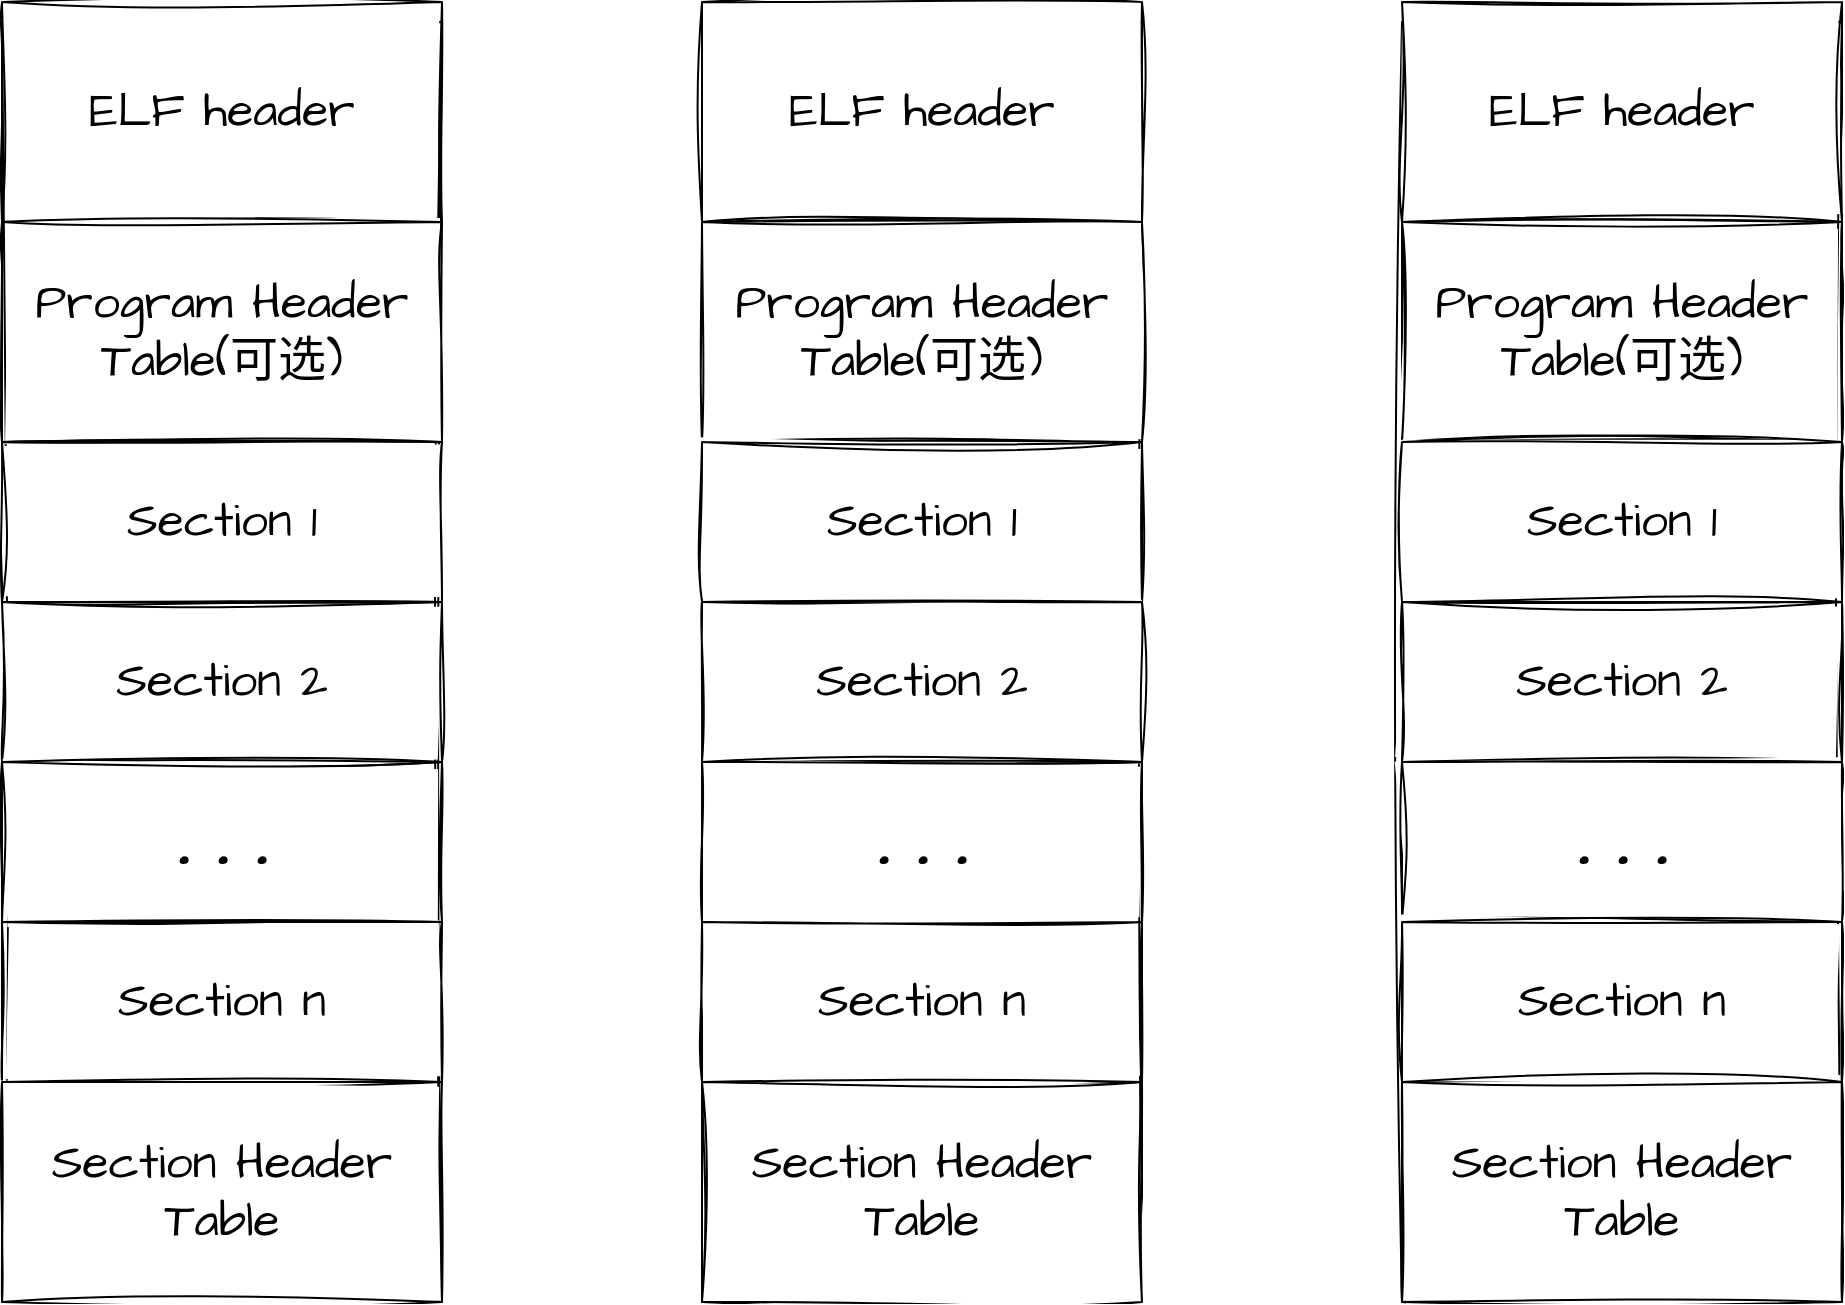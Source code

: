<mxfile version="24.4.8" type="device">
  <diagram name="第 1 页" id="F8RkF1UBeTFmrhnX6Xot">
    <mxGraphModel dx="1719" dy="968" grid="1" gridSize="10" guides="1" tooltips="1" connect="1" arrows="1" fold="1" page="1" pageScale="1" pageWidth="3300" pageHeight="4681" math="0" shadow="0">
      <root>
        <mxCell id="0" />
        <mxCell id="1" parent="0" />
        <mxCell id="T8qIxMjku1ZxktuZrSKB-1" value="" style="rounded=0;whiteSpace=wrap;html=1;sketch=1;hachureGap=4;jiggle=2;curveFitting=1;fontFamily=Architects Daughter;fontSource=https%3A%2F%2Ffonts.googleapis.com%2Fcss%3Ffamily%3DArchitects%2BDaughter;" vertex="1" parent="1">
          <mxGeometry x="520" y="105" width="220" height="640" as="geometry" />
        </mxCell>
        <mxCell id="T8qIxMjku1ZxktuZrSKB-2" value="&lt;font style=&quot;font-size: 24px;&quot;&gt;ELF header&lt;/font&gt;" style="rounded=0;whiteSpace=wrap;html=1;sketch=1;hachureGap=4;jiggle=2;curveFitting=1;fontFamily=Architects Daughter;fontSource=https%3A%2F%2Ffonts.googleapis.com%2Fcss%3Ffamily%3DArchitects%2BDaughter;" vertex="1" parent="1">
          <mxGeometry x="520" y="95" width="220" height="110" as="geometry" />
        </mxCell>
        <mxCell id="T8qIxMjku1ZxktuZrSKB-3" value="&lt;font style=&quot;font-size: 24px;&quot;&gt;Program Header Table(可选)&lt;/font&gt;" style="rounded=0;whiteSpace=wrap;html=1;sketch=1;hachureGap=4;jiggle=2;curveFitting=1;fontFamily=Architects Daughter;fontSource=https%3A%2F%2Ffonts.googleapis.com%2Fcss%3Ffamily%3DArchitects%2BDaughter;" vertex="1" parent="1">
          <mxGeometry x="520" y="205" width="220" height="110" as="geometry" />
        </mxCell>
        <mxCell id="T8qIxMjku1ZxktuZrSKB-4" value="&lt;font style=&quot;font-size: 24px;&quot;&gt;Section 1&lt;/font&gt;" style="rounded=0;whiteSpace=wrap;html=1;sketch=1;hachureGap=4;jiggle=2;curveFitting=1;fontFamily=Architects Daughter;fontSource=https%3A%2F%2Ffonts.googleapis.com%2Fcss%3Ffamily%3DArchitects%2BDaughter;" vertex="1" parent="1">
          <mxGeometry x="520" y="315" width="220" height="80" as="geometry" />
        </mxCell>
        <mxCell id="T8qIxMjku1ZxktuZrSKB-9" value="&lt;font style=&quot;font-size: 24px;&quot;&gt;Section 2&lt;/font&gt;" style="rounded=0;whiteSpace=wrap;html=1;sketch=1;hachureGap=4;jiggle=2;curveFitting=1;fontFamily=Architects Daughter;fontSource=https%3A%2F%2Ffonts.googleapis.com%2Fcss%3Ffamily%3DArchitects%2BDaughter;" vertex="1" parent="1">
          <mxGeometry x="520" y="395" width="220" height="80" as="geometry" />
        </mxCell>
        <mxCell id="T8qIxMjku1ZxktuZrSKB-10" value="&lt;h1 style=&quot;&quot;&gt;&lt;font style=&quot;font-size: 36px;&quot;&gt;. . .&lt;/font&gt;&lt;/h1&gt;" style="rounded=0;whiteSpace=wrap;html=1;sketch=1;hachureGap=4;jiggle=2;curveFitting=1;fontFamily=Architects Daughter;fontSource=https%3A%2F%2Ffonts.googleapis.com%2Fcss%3Ffamily%3DArchitects%2BDaughter;align=center;" vertex="1" parent="1">
          <mxGeometry x="520" y="475" width="220" height="80" as="geometry" />
        </mxCell>
        <mxCell id="T8qIxMjku1ZxktuZrSKB-11" value="&lt;font style=&quot;font-size: 24px;&quot;&gt;Section n&lt;/font&gt;" style="rounded=0;whiteSpace=wrap;html=1;sketch=1;hachureGap=4;jiggle=2;curveFitting=1;fontFamily=Architects Daughter;fontSource=https%3A%2F%2Ffonts.googleapis.com%2Fcss%3Ffamily%3DArchitects%2BDaughter;" vertex="1" parent="1">
          <mxGeometry x="520" y="555" width="220" height="80" as="geometry" />
        </mxCell>
        <mxCell id="T8qIxMjku1ZxktuZrSKB-12" value="&lt;span style=&quot;font-size: 24px;&quot;&gt;Section Header Table&lt;/span&gt;" style="rounded=0;whiteSpace=wrap;html=1;sketch=1;hachureGap=4;jiggle=2;curveFitting=1;fontFamily=Architects Daughter;fontSource=https%3A%2F%2Ffonts.googleapis.com%2Fcss%3Ffamily%3DArchitects%2BDaughter;" vertex="1" parent="1">
          <mxGeometry x="520" y="635" width="220" height="110" as="geometry" />
        </mxCell>
        <mxCell id="T8qIxMjku1ZxktuZrSKB-14" value="" style="rounded=0;whiteSpace=wrap;html=1;sketch=1;hachureGap=4;jiggle=2;curveFitting=1;fontFamily=Architects Daughter;fontSource=https%3A%2F%2Ffonts.googleapis.com%2Fcss%3Ffamily%3DArchitects%2BDaughter;" vertex="1" parent="1">
          <mxGeometry x="870" y="105" width="220" height="640" as="geometry" />
        </mxCell>
        <mxCell id="T8qIxMjku1ZxktuZrSKB-15" value="&lt;font style=&quot;font-size: 24px;&quot;&gt;ELF header&lt;/font&gt;" style="rounded=0;whiteSpace=wrap;html=1;sketch=1;hachureGap=4;jiggle=2;curveFitting=1;fontFamily=Architects Daughter;fontSource=https%3A%2F%2Ffonts.googleapis.com%2Fcss%3Ffamily%3DArchitects%2BDaughter;" vertex="1" parent="1">
          <mxGeometry x="870" y="95" width="220" height="110" as="geometry" />
        </mxCell>
        <mxCell id="T8qIxMjku1ZxktuZrSKB-16" value="&lt;font style=&quot;font-size: 24px;&quot;&gt;Program Header Table(可选)&lt;/font&gt;" style="rounded=0;whiteSpace=wrap;html=1;sketch=1;hachureGap=4;jiggle=2;curveFitting=1;fontFamily=Architects Daughter;fontSource=https%3A%2F%2Ffonts.googleapis.com%2Fcss%3Ffamily%3DArchitects%2BDaughter;" vertex="1" parent="1">
          <mxGeometry x="870" y="205" width="220" height="110" as="geometry" />
        </mxCell>
        <mxCell id="T8qIxMjku1ZxktuZrSKB-17" value="&lt;font style=&quot;font-size: 24px;&quot;&gt;Section 1&lt;/font&gt;" style="rounded=0;whiteSpace=wrap;html=1;sketch=1;hachureGap=4;jiggle=2;curveFitting=1;fontFamily=Architects Daughter;fontSource=https%3A%2F%2Ffonts.googleapis.com%2Fcss%3Ffamily%3DArchitects%2BDaughter;" vertex="1" parent="1">
          <mxGeometry x="870" y="315" width="220" height="80" as="geometry" />
        </mxCell>
        <mxCell id="T8qIxMjku1ZxktuZrSKB-18" value="&lt;font style=&quot;font-size: 24px;&quot;&gt;Section 2&lt;/font&gt;" style="rounded=0;whiteSpace=wrap;html=1;sketch=1;hachureGap=4;jiggle=2;curveFitting=1;fontFamily=Architects Daughter;fontSource=https%3A%2F%2Ffonts.googleapis.com%2Fcss%3Ffamily%3DArchitects%2BDaughter;" vertex="1" parent="1">
          <mxGeometry x="870" y="395" width="220" height="80" as="geometry" />
        </mxCell>
        <mxCell id="T8qIxMjku1ZxktuZrSKB-19" value="&lt;h1 style=&quot;&quot;&gt;&lt;font style=&quot;font-size: 36px;&quot;&gt;. . .&lt;/font&gt;&lt;/h1&gt;" style="rounded=0;whiteSpace=wrap;html=1;sketch=1;hachureGap=4;jiggle=2;curveFitting=1;fontFamily=Architects Daughter;fontSource=https%3A%2F%2Ffonts.googleapis.com%2Fcss%3Ffamily%3DArchitects%2BDaughter;align=center;" vertex="1" parent="1">
          <mxGeometry x="870" y="475" width="220" height="80" as="geometry" />
        </mxCell>
        <mxCell id="T8qIxMjku1ZxktuZrSKB-20" value="&lt;font style=&quot;font-size: 24px;&quot;&gt;Section n&lt;/font&gt;" style="rounded=0;whiteSpace=wrap;html=1;sketch=1;hachureGap=4;jiggle=2;curveFitting=1;fontFamily=Architects Daughter;fontSource=https%3A%2F%2Ffonts.googleapis.com%2Fcss%3Ffamily%3DArchitects%2BDaughter;" vertex="1" parent="1">
          <mxGeometry x="870" y="555" width="220" height="80" as="geometry" />
        </mxCell>
        <mxCell id="T8qIxMjku1ZxktuZrSKB-21" value="&lt;span style=&quot;font-size: 24px;&quot;&gt;Section Header Table&lt;/span&gt;" style="rounded=0;whiteSpace=wrap;html=1;sketch=1;hachureGap=4;jiggle=2;curveFitting=1;fontFamily=Architects Daughter;fontSource=https%3A%2F%2Ffonts.googleapis.com%2Fcss%3Ffamily%3DArchitects%2BDaughter;" vertex="1" parent="1">
          <mxGeometry x="870" y="635" width="220" height="110" as="geometry" />
        </mxCell>
        <mxCell id="T8qIxMjku1ZxktuZrSKB-22" value="" style="rounded=0;whiteSpace=wrap;html=1;sketch=1;hachureGap=4;jiggle=2;curveFitting=1;fontFamily=Architects Daughter;fontSource=https%3A%2F%2Ffonts.googleapis.com%2Fcss%3Ffamily%3DArchitects%2BDaughter;" vertex="1" parent="1">
          <mxGeometry x="1220" y="105" width="220" height="640" as="geometry" />
        </mxCell>
        <mxCell id="T8qIxMjku1ZxktuZrSKB-23" value="&lt;font style=&quot;font-size: 24px;&quot;&gt;ELF header&lt;/font&gt;" style="rounded=0;whiteSpace=wrap;html=1;sketch=1;hachureGap=4;jiggle=2;curveFitting=1;fontFamily=Architects Daughter;fontSource=https%3A%2F%2Ffonts.googleapis.com%2Fcss%3Ffamily%3DArchitects%2BDaughter;" vertex="1" parent="1">
          <mxGeometry x="1220" y="95" width="220" height="110" as="geometry" />
        </mxCell>
        <mxCell id="T8qIxMjku1ZxktuZrSKB-24" value="&lt;font style=&quot;font-size: 24px;&quot;&gt;Program Header Table(可选)&lt;/font&gt;" style="rounded=0;whiteSpace=wrap;html=1;sketch=1;hachureGap=4;jiggle=2;curveFitting=1;fontFamily=Architects Daughter;fontSource=https%3A%2F%2Ffonts.googleapis.com%2Fcss%3Ffamily%3DArchitects%2BDaughter;" vertex="1" parent="1">
          <mxGeometry x="1220" y="205" width="220" height="110" as="geometry" />
        </mxCell>
        <mxCell id="T8qIxMjku1ZxktuZrSKB-25" value="&lt;font style=&quot;font-size: 24px;&quot;&gt;Section 1&lt;/font&gt;" style="rounded=0;whiteSpace=wrap;html=1;sketch=1;hachureGap=4;jiggle=2;curveFitting=1;fontFamily=Architects Daughter;fontSource=https%3A%2F%2Ffonts.googleapis.com%2Fcss%3Ffamily%3DArchitects%2BDaughter;" vertex="1" parent="1">
          <mxGeometry x="1220" y="315" width="220" height="80" as="geometry" />
        </mxCell>
        <mxCell id="T8qIxMjku1ZxktuZrSKB-26" value="&lt;font style=&quot;font-size: 24px;&quot;&gt;Section 2&lt;/font&gt;" style="rounded=0;whiteSpace=wrap;html=1;sketch=1;hachureGap=4;jiggle=2;curveFitting=1;fontFamily=Architects Daughter;fontSource=https%3A%2F%2Ffonts.googleapis.com%2Fcss%3Ffamily%3DArchitects%2BDaughter;" vertex="1" parent="1">
          <mxGeometry x="1220" y="395" width="220" height="80" as="geometry" />
        </mxCell>
        <mxCell id="T8qIxMjku1ZxktuZrSKB-27" value="&lt;h1 style=&quot;&quot;&gt;&lt;font style=&quot;font-size: 36px;&quot;&gt;. . .&lt;/font&gt;&lt;/h1&gt;" style="rounded=0;whiteSpace=wrap;html=1;sketch=1;hachureGap=4;jiggle=2;curveFitting=1;fontFamily=Architects Daughter;fontSource=https%3A%2F%2Ffonts.googleapis.com%2Fcss%3Ffamily%3DArchitects%2BDaughter;align=center;" vertex="1" parent="1">
          <mxGeometry x="1220" y="475" width="220" height="80" as="geometry" />
        </mxCell>
        <mxCell id="T8qIxMjku1ZxktuZrSKB-28" value="&lt;font style=&quot;font-size: 24px;&quot;&gt;Section n&lt;/font&gt;" style="rounded=0;whiteSpace=wrap;html=1;sketch=1;hachureGap=4;jiggle=2;curveFitting=1;fontFamily=Architects Daughter;fontSource=https%3A%2F%2Ffonts.googleapis.com%2Fcss%3Ffamily%3DArchitects%2BDaughter;" vertex="1" parent="1">
          <mxGeometry x="1220" y="555" width="220" height="80" as="geometry" />
        </mxCell>
        <mxCell id="T8qIxMjku1ZxktuZrSKB-29" value="&lt;span style=&quot;font-size: 24px;&quot;&gt;Section Header Table&lt;/span&gt;" style="rounded=0;whiteSpace=wrap;html=1;sketch=1;hachureGap=4;jiggle=2;curveFitting=1;fontFamily=Architects Daughter;fontSource=https%3A%2F%2Ffonts.googleapis.com%2Fcss%3Ffamily%3DArchitects%2BDaughter;" vertex="1" parent="1">
          <mxGeometry x="1220" y="635" width="220" height="110" as="geometry" />
        </mxCell>
      </root>
    </mxGraphModel>
  </diagram>
</mxfile>
